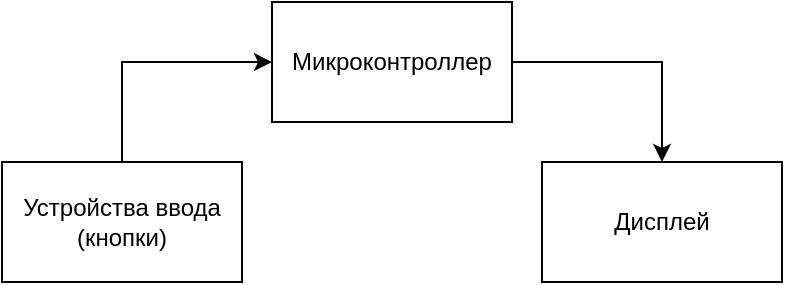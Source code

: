 <mxfile version="21.2.9" type="device">
  <diagram name="Страница 1" id="Jz-RDJ_6FR5c1Bpt3g1z">
    <mxGraphModel dx="1434" dy="788" grid="0" gridSize="10" guides="1" tooltips="1" connect="1" arrows="1" fold="1" page="1" pageScale="1" pageWidth="1169" pageHeight="1654" math="0" shadow="0">
      <root>
        <mxCell id="0" />
        <mxCell id="1" parent="0" />
        <mxCell id="WaEfHIwY8wz5yYLDAAtY-2" value="&lt;font style=&quot;vertical-align: inherit;&quot;&gt;&lt;font style=&quot;vertical-align: inherit;&quot;&gt;Микроконтроллер&lt;/font&gt;&lt;/font&gt;" style="rounded=0;whiteSpace=wrap;html=1;" vertex="1" parent="1">
          <mxGeometry x="525" y="160" width="120" height="60" as="geometry" />
        </mxCell>
        <mxCell id="WaEfHIwY8wz5yYLDAAtY-3" value="&lt;font style=&quot;vertical-align: inherit;&quot;&gt;&lt;font style=&quot;vertical-align: inherit;&quot;&gt;Дисплей&lt;br&gt;&lt;/font&gt;&lt;/font&gt;" style="rounded=0;whiteSpace=wrap;html=1;" vertex="1" parent="1">
          <mxGeometry x="660" y="240" width="120" height="60" as="geometry" />
        </mxCell>
        <mxCell id="WaEfHIwY8wz5yYLDAAtY-5" value="&lt;font style=&quot;vertical-align: inherit;&quot;&gt;&lt;font style=&quot;vertical-align: inherit;&quot;&gt;Устройства ввода (кнопки)&lt;/font&gt;&lt;/font&gt;" style="rounded=0;whiteSpace=wrap;html=1;" vertex="1" parent="1">
          <mxGeometry x="390" y="240" width="120" height="60" as="geometry" />
        </mxCell>
        <mxCell id="WaEfHIwY8wz5yYLDAAtY-6" value="" style="endArrow=classic;html=1;rounded=0;exitX=1;exitY=0.5;exitDx=0;exitDy=0;entryX=0.5;entryY=0;entryDx=0;entryDy=0;" edge="1" parent="1" source="WaEfHIwY8wz5yYLDAAtY-2" target="WaEfHIwY8wz5yYLDAAtY-3">
          <mxGeometry width="50" height="50" relative="1" as="geometry">
            <mxPoint x="560" y="420" as="sourcePoint" />
            <mxPoint x="610" y="370" as="targetPoint" />
            <Array as="points">
              <mxPoint x="720" y="190" />
            </Array>
          </mxGeometry>
        </mxCell>
        <mxCell id="WaEfHIwY8wz5yYLDAAtY-7" value="" style="endArrow=classic;html=1;rounded=0;exitX=0.5;exitY=0;exitDx=0;exitDy=0;entryX=0;entryY=0.5;entryDx=0;entryDy=0;" edge="1" parent="1" source="WaEfHIwY8wz5yYLDAAtY-5" target="WaEfHIwY8wz5yYLDAAtY-2">
          <mxGeometry width="50" height="50" relative="1" as="geometry">
            <mxPoint x="580" y="270" as="sourcePoint" />
            <mxPoint x="510" y="190" as="targetPoint" />
            <Array as="points">
              <mxPoint x="450" y="190" />
            </Array>
          </mxGeometry>
        </mxCell>
      </root>
    </mxGraphModel>
  </diagram>
</mxfile>
